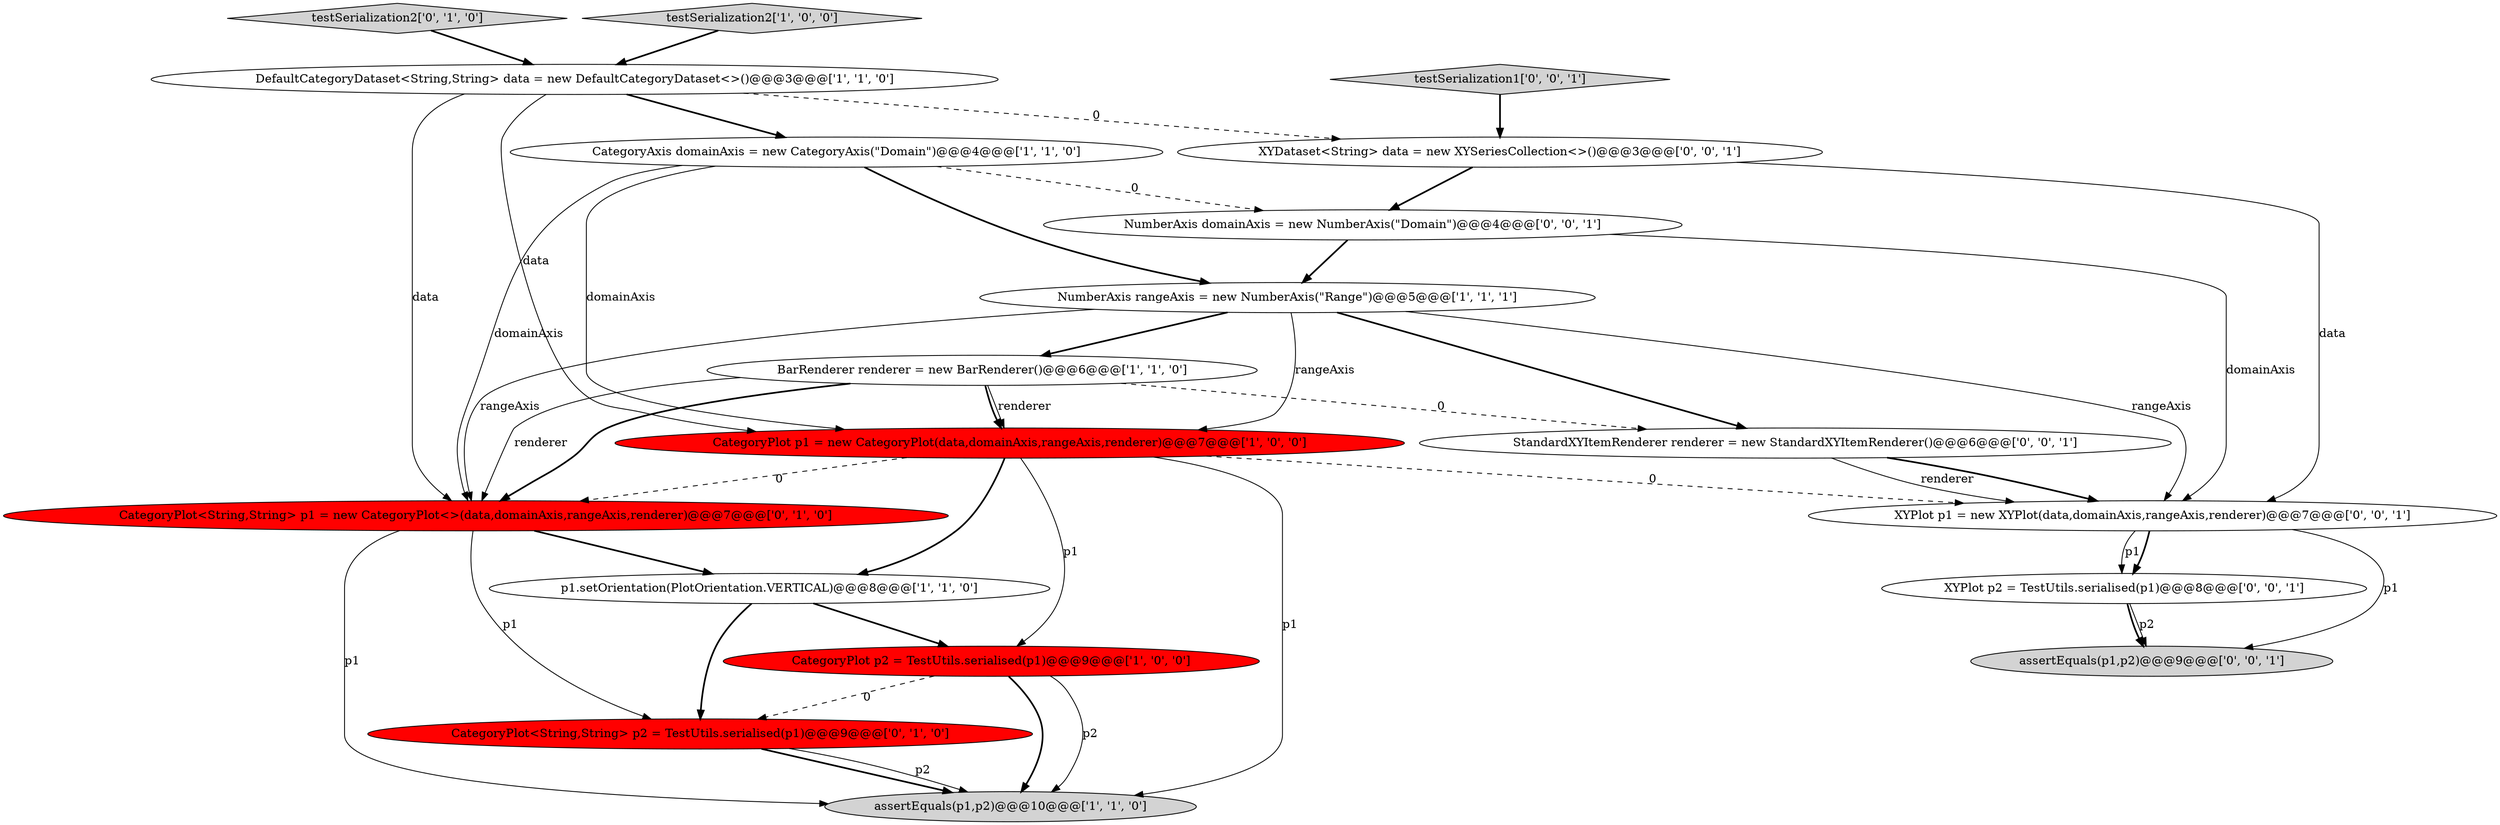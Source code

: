 digraph {
2 [style = filled, label = "p1.setOrientation(PlotOrientation.VERTICAL)@@@8@@@['1', '1', '0']", fillcolor = white, shape = ellipse image = "AAA0AAABBB1BBB"];
13 [style = filled, label = "testSerialization1['0', '0', '1']", fillcolor = lightgray, shape = diamond image = "AAA0AAABBB3BBB"];
18 [style = filled, label = "StandardXYItemRenderer renderer = new StandardXYItemRenderer()@@@6@@@['0', '0', '1']", fillcolor = white, shape = ellipse image = "AAA0AAABBB3BBB"];
4 [style = filled, label = "CategoryAxis domainAxis = new CategoryAxis(\"Domain\")@@@4@@@['1', '1', '0']", fillcolor = white, shape = ellipse image = "AAA0AAABBB1BBB"];
11 [style = filled, label = "testSerialization2['0', '1', '0']", fillcolor = lightgray, shape = diamond image = "AAA0AAABBB2BBB"];
1 [style = filled, label = "BarRenderer renderer = new BarRenderer()@@@6@@@['1', '1', '0']", fillcolor = white, shape = ellipse image = "AAA0AAABBB1BBB"];
12 [style = filled, label = "XYPlot p1 = new XYPlot(data,domainAxis,rangeAxis,renderer)@@@7@@@['0', '0', '1']", fillcolor = white, shape = ellipse image = "AAA0AAABBB3BBB"];
7 [style = filled, label = "assertEquals(p1,p2)@@@10@@@['1', '1', '0']", fillcolor = lightgray, shape = ellipse image = "AAA0AAABBB1BBB"];
16 [style = filled, label = "XYPlot p2 = TestUtils.serialised(p1)@@@8@@@['0', '0', '1']", fillcolor = white, shape = ellipse image = "AAA0AAABBB3BBB"];
6 [style = filled, label = "NumberAxis rangeAxis = new NumberAxis(\"Range\")@@@5@@@['1', '1', '1']", fillcolor = white, shape = ellipse image = "AAA0AAABBB1BBB"];
5 [style = filled, label = "CategoryPlot p1 = new CategoryPlot(data,domainAxis,rangeAxis,renderer)@@@7@@@['1', '0', '0']", fillcolor = red, shape = ellipse image = "AAA1AAABBB1BBB"];
3 [style = filled, label = "CategoryPlot p2 = TestUtils.serialised(p1)@@@9@@@['1', '0', '0']", fillcolor = red, shape = ellipse image = "AAA1AAABBB1BBB"];
8 [style = filled, label = "DefaultCategoryDataset<String,String> data = new DefaultCategoryDataset<>()@@@3@@@['1', '1', '0']", fillcolor = white, shape = ellipse image = "AAA0AAABBB1BBB"];
0 [style = filled, label = "testSerialization2['1', '0', '0']", fillcolor = lightgray, shape = diamond image = "AAA0AAABBB1BBB"];
9 [style = filled, label = "CategoryPlot<String,String> p1 = new CategoryPlot<>(data,domainAxis,rangeAxis,renderer)@@@7@@@['0', '1', '0']", fillcolor = red, shape = ellipse image = "AAA1AAABBB2BBB"];
10 [style = filled, label = "CategoryPlot<String,String> p2 = TestUtils.serialised(p1)@@@9@@@['0', '1', '0']", fillcolor = red, shape = ellipse image = "AAA1AAABBB2BBB"];
15 [style = filled, label = "XYDataset<String> data = new XYSeriesCollection<>()@@@3@@@['0', '0', '1']", fillcolor = white, shape = ellipse image = "AAA0AAABBB3BBB"];
14 [style = filled, label = "assertEquals(p1,p2)@@@9@@@['0', '0', '1']", fillcolor = lightgray, shape = ellipse image = "AAA0AAABBB3BBB"];
17 [style = filled, label = "NumberAxis domainAxis = new NumberAxis(\"Domain\")@@@4@@@['0', '0', '1']", fillcolor = white, shape = ellipse image = "AAA0AAABBB3BBB"];
1->5 [style = bold, label=""];
12->16 [style = solid, label="p1"];
4->5 [style = solid, label="domainAxis"];
5->3 [style = solid, label="p1"];
5->12 [style = dashed, label="0"];
18->12 [style = solid, label="renderer"];
17->12 [style = solid, label="domainAxis"];
4->17 [style = dashed, label="0"];
17->6 [style = bold, label=""];
4->6 [style = bold, label=""];
9->2 [style = bold, label=""];
6->18 [style = bold, label=""];
2->3 [style = bold, label=""];
8->5 [style = solid, label="data"];
8->15 [style = dashed, label="0"];
18->12 [style = bold, label=""];
5->9 [style = dashed, label="0"];
1->18 [style = dashed, label="0"];
12->16 [style = bold, label=""];
4->9 [style = solid, label="domainAxis"];
2->10 [style = bold, label=""];
10->7 [style = bold, label=""];
15->12 [style = solid, label="data"];
1->9 [style = bold, label=""];
3->7 [style = solid, label="p2"];
9->10 [style = solid, label="p1"];
6->1 [style = bold, label=""];
6->5 [style = solid, label="rangeAxis"];
5->2 [style = bold, label=""];
15->17 [style = bold, label=""];
5->7 [style = solid, label="p1"];
9->7 [style = solid, label="p1"];
3->7 [style = bold, label=""];
1->5 [style = solid, label="renderer"];
6->9 [style = solid, label="rangeAxis"];
0->8 [style = bold, label=""];
8->9 [style = solid, label="data"];
11->8 [style = bold, label=""];
16->14 [style = bold, label=""];
6->12 [style = solid, label="rangeAxis"];
3->10 [style = dashed, label="0"];
13->15 [style = bold, label=""];
8->4 [style = bold, label=""];
1->9 [style = solid, label="renderer"];
12->14 [style = solid, label="p1"];
16->14 [style = solid, label="p2"];
10->7 [style = solid, label="p2"];
}

